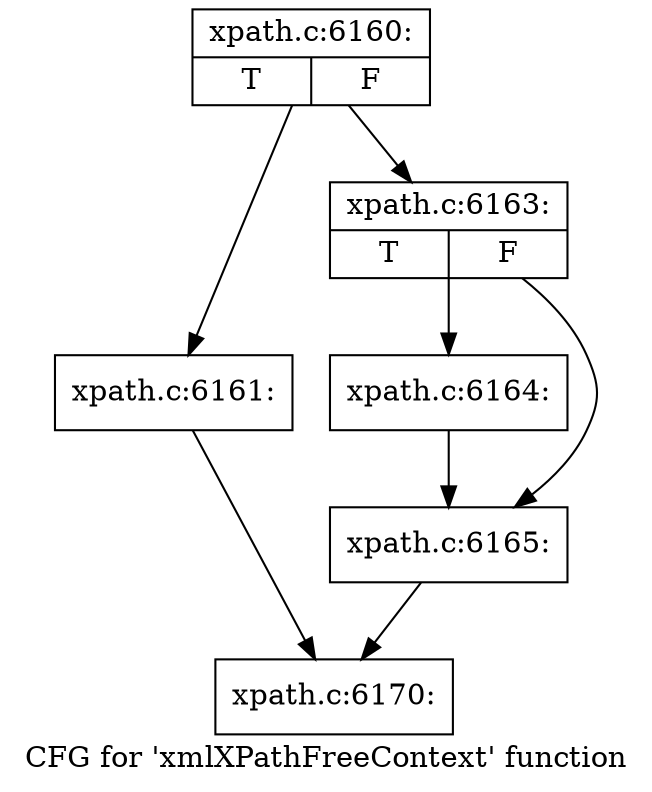 digraph "CFG for 'xmlXPathFreeContext' function" {
	label="CFG for 'xmlXPathFreeContext' function";

	Node0x47e6100 [shape=record,label="{xpath.c:6160:|{<s0>T|<s1>F}}"];
	Node0x47e6100 -> Node0x47e61a0;
	Node0x47e6100 -> Node0x47e61f0;
	Node0x47e61a0 [shape=record,label="{xpath.c:6161:}"];
	Node0x47e61a0 -> Node0x47e2a60;
	Node0x47e61f0 [shape=record,label="{xpath.c:6163:|{<s0>T|<s1>F}}"];
	Node0x47e61f0 -> Node0x47e2d30;
	Node0x47e61f0 -> Node0x47e2780;
	Node0x47e2d30 [shape=record,label="{xpath.c:6164:}"];
	Node0x47e2d30 -> Node0x47e2780;
	Node0x47e2780 [shape=record,label="{xpath.c:6165:}"];
	Node0x47e2780 -> Node0x47e2a60;
	Node0x47e2a60 [shape=record,label="{xpath.c:6170:}"];
}

